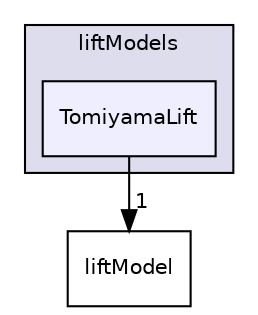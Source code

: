 digraph "TomiyamaLift" {
  bgcolor=transparent;
  compound=true
  node [ fontsize="10", fontname="Helvetica"];
  edge [ labelfontsize="10", labelfontname="Helvetica"];
  subgraph clusterdir_9ef57d7ea63aa964b2b216d2f1462035 {
    graph [ bgcolor="#ddddee", pencolor="black", label="liftModels" fontname="Helvetica", fontsize="10", URL="dir_9ef57d7ea63aa964b2b216d2f1462035.html"]
  dir_9820ea6ac13e93385ebb011bc9f33c2c [shape=box, label="TomiyamaLift", style="filled", fillcolor="#eeeeff", pencolor="black", URL="dir_9820ea6ac13e93385ebb011bc9f33c2c.html"];
  }
  dir_d58027bd0287182b59a4669c44a2f50c [shape=box label="liftModel" URL="dir_d58027bd0287182b59a4669c44a2f50c.html"];
  dir_9820ea6ac13e93385ebb011bc9f33c2c->dir_d58027bd0287182b59a4669c44a2f50c [headlabel="1", labeldistance=1.5 headhref="dir_000198_000120.html"];
}
